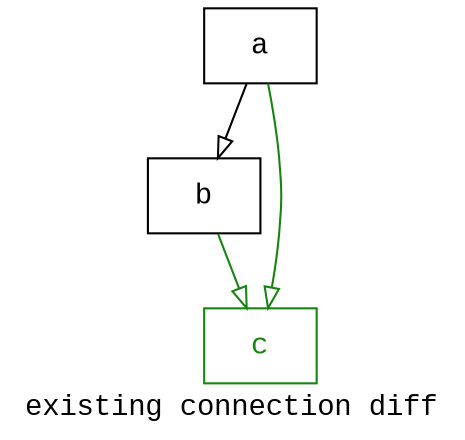 digraph D {
    label="existing connection diff";
    tooltip="existing connection diff";
    bgcolor="#ffffff";
    fontcolor="#000000";
    fontname="Courier New";
    
    node1 [color="#000000",fontcolor="#000000",fontname="Courier New",shape="rectangle",tooltip="a",label="a"]
    
    node2 [color="#000000",fontcolor="#000000",fontname="Courier New",shape="rectangle",tooltip="b",label="b"]
    
    node3 [color="#158510",fontcolor="#158510",fontname="Courier New",shape="rectangle",tooltip="c",label="c"]
    
    node1 -> node2 [arrowhead="empty",color="#000000",tooltip="a\n   ->\nb",]
    node1 -> node3 [arrowhead="empty",color="#158510",tooltip="a\n   ->\nc",]
    node2 -> node3 [arrowhead="empty",color="#158510",tooltip="b\n   ->\nc",]
}

